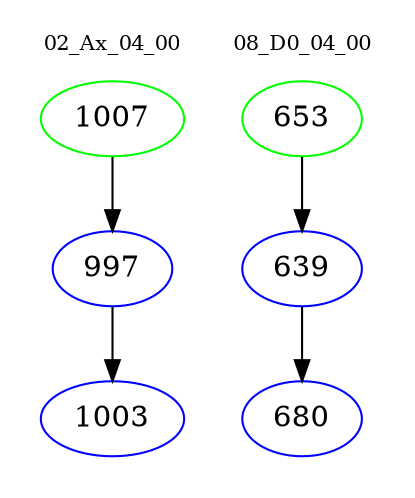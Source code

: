 digraph{
subgraph cluster_0 {
color = white
label = "02_Ax_04_00";
fontsize=10;
T0_1007 [label="1007", color="green"]
T0_1007 -> T0_997 [color="black"]
T0_997 [label="997", color="blue"]
T0_997 -> T0_1003 [color="black"]
T0_1003 [label="1003", color="blue"]
}
subgraph cluster_1 {
color = white
label = "08_D0_04_00";
fontsize=10;
T1_653 [label="653", color="green"]
T1_653 -> T1_639 [color="black"]
T1_639 [label="639", color="blue"]
T1_639 -> T1_680 [color="black"]
T1_680 [label="680", color="blue"]
}
}
